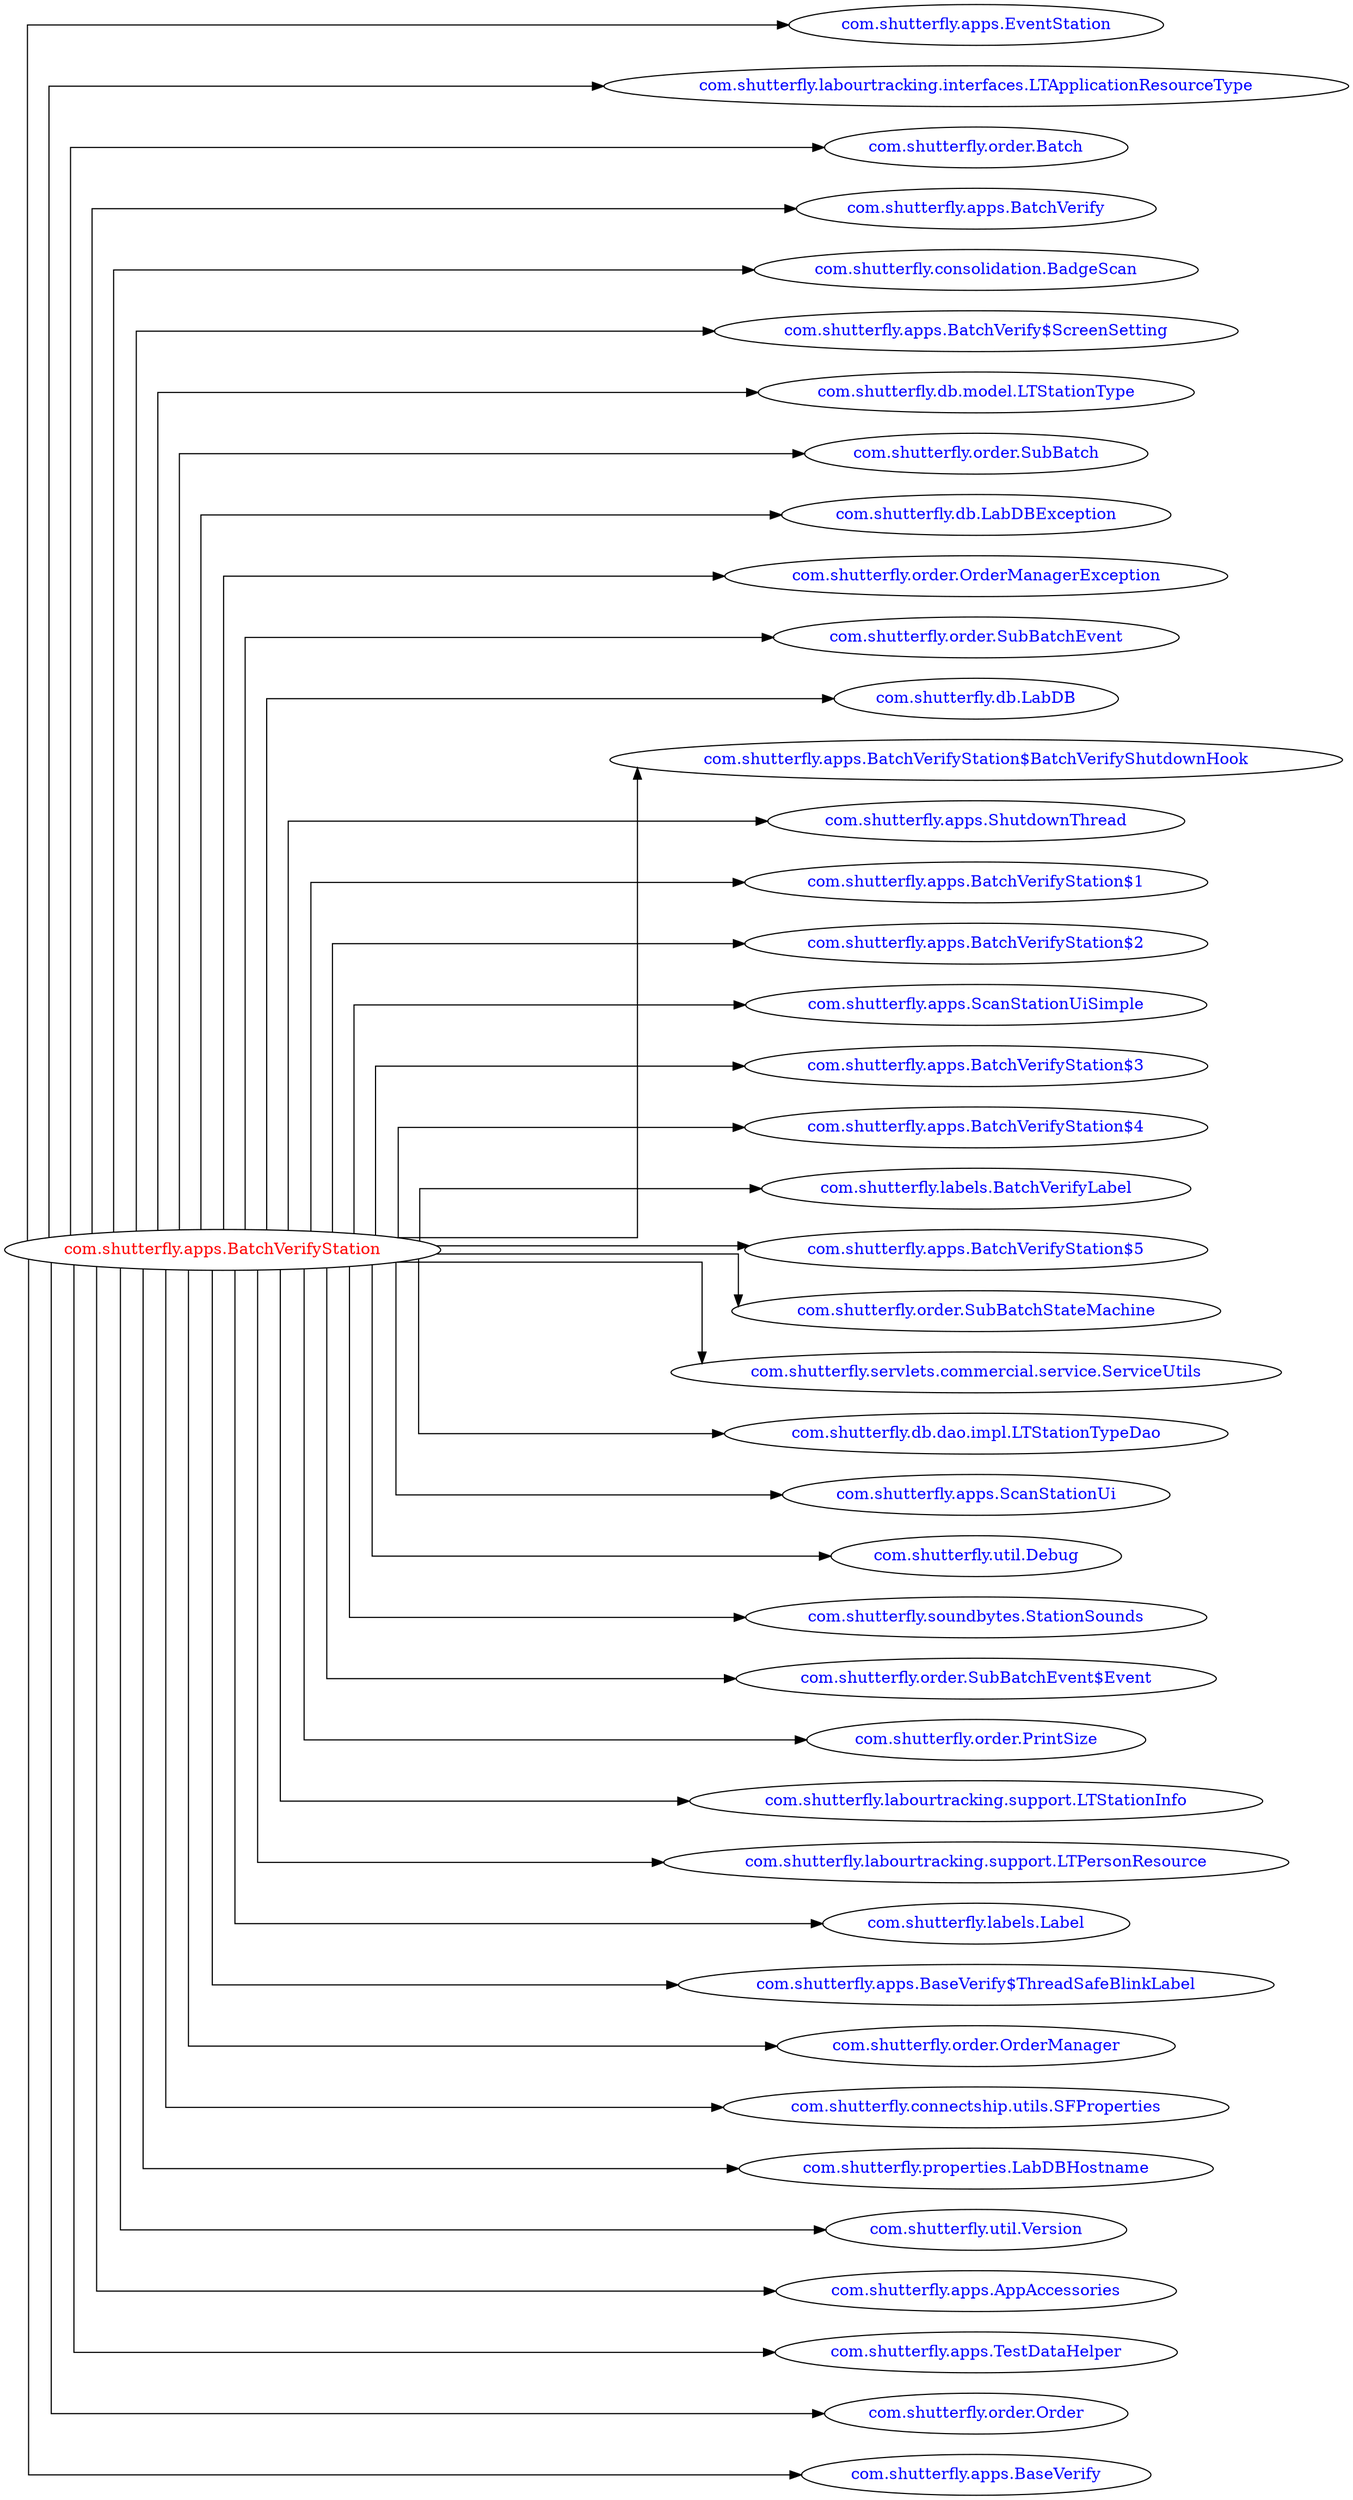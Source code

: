 digraph dependencyGraph {
 concentrate=true;
 ranksep="2.0";
 rankdir="LR"; 
 splines="ortho";
"com.shutterfly.apps.BatchVerifyStation" [fontcolor="red"];
"com.shutterfly.apps.EventStation" [ fontcolor="blue" ];
"com.shutterfly.apps.BatchVerifyStation"->"com.shutterfly.apps.EventStation";
"com.shutterfly.labourtracking.interfaces.LTApplicationResourceType" [ fontcolor="blue" ];
"com.shutterfly.apps.BatchVerifyStation"->"com.shutterfly.labourtracking.interfaces.LTApplicationResourceType";
"com.shutterfly.order.Batch" [ fontcolor="blue" ];
"com.shutterfly.apps.BatchVerifyStation"->"com.shutterfly.order.Batch";
"com.shutterfly.apps.BatchVerify" [ fontcolor="blue" ];
"com.shutterfly.apps.BatchVerifyStation"->"com.shutterfly.apps.BatchVerify";
"com.shutterfly.consolidation.BadgeScan" [ fontcolor="blue" ];
"com.shutterfly.apps.BatchVerifyStation"->"com.shutterfly.consolidation.BadgeScan";
"com.shutterfly.apps.BatchVerify$ScreenSetting" [ fontcolor="blue" ];
"com.shutterfly.apps.BatchVerifyStation"->"com.shutterfly.apps.BatchVerify$ScreenSetting";
"com.shutterfly.db.model.LTStationType" [ fontcolor="blue" ];
"com.shutterfly.apps.BatchVerifyStation"->"com.shutterfly.db.model.LTStationType";
"com.shutterfly.order.SubBatch" [ fontcolor="blue" ];
"com.shutterfly.apps.BatchVerifyStation"->"com.shutterfly.order.SubBatch";
"com.shutterfly.db.LabDBException" [ fontcolor="blue" ];
"com.shutterfly.apps.BatchVerifyStation"->"com.shutterfly.db.LabDBException";
"com.shutterfly.order.OrderManagerException" [ fontcolor="blue" ];
"com.shutterfly.apps.BatchVerifyStation"->"com.shutterfly.order.OrderManagerException";
"com.shutterfly.order.SubBatchEvent" [ fontcolor="blue" ];
"com.shutterfly.apps.BatchVerifyStation"->"com.shutterfly.order.SubBatchEvent";
"com.shutterfly.db.LabDB" [ fontcolor="blue" ];
"com.shutterfly.apps.BatchVerifyStation"->"com.shutterfly.db.LabDB";
"com.shutterfly.apps.BatchVerifyStation$BatchVerifyShutdownHook" [ fontcolor="blue" ];
"com.shutterfly.apps.BatchVerifyStation"->"com.shutterfly.apps.BatchVerifyStation$BatchVerifyShutdownHook";
"com.shutterfly.apps.ShutdownThread" [ fontcolor="blue" ];
"com.shutterfly.apps.BatchVerifyStation"->"com.shutterfly.apps.ShutdownThread";
"com.shutterfly.apps.BatchVerifyStation$1" [ fontcolor="blue" ];
"com.shutterfly.apps.BatchVerifyStation"->"com.shutterfly.apps.BatchVerifyStation$1";
"com.shutterfly.apps.BatchVerifyStation$2" [ fontcolor="blue" ];
"com.shutterfly.apps.BatchVerifyStation"->"com.shutterfly.apps.BatchVerifyStation$2";
"com.shutterfly.apps.ScanStationUiSimple" [ fontcolor="blue" ];
"com.shutterfly.apps.BatchVerifyStation"->"com.shutterfly.apps.ScanStationUiSimple";
"com.shutterfly.apps.BatchVerifyStation$3" [ fontcolor="blue" ];
"com.shutterfly.apps.BatchVerifyStation"->"com.shutterfly.apps.BatchVerifyStation$3";
"com.shutterfly.apps.BatchVerifyStation$4" [ fontcolor="blue" ];
"com.shutterfly.apps.BatchVerifyStation"->"com.shutterfly.apps.BatchVerifyStation$4";
"com.shutterfly.labels.BatchVerifyLabel" [ fontcolor="blue" ];
"com.shutterfly.apps.BatchVerifyStation"->"com.shutterfly.labels.BatchVerifyLabel";
"com.shutterfly.apps.BatchVerifyStation$5" [ fontcolor="blue" ];
"com.shutterfly.apps.BatchVerifyStation"->"com.shutterfly.apps.BatchVerifyStation$5";
"com.shutterfly.order.SubBatchStateMachine" [ fontcolor="blue" ];
"com.shutterfly.apps.BatchVerifyStation"->"com.shutterfly.order.SubBatchStateMachine";
"com.shutterfly.servlets.commercial.service.ServiceUtils" [ fontcolor="blue" ];
"com.shutterfly.apps.BatchVerifyStation"->"com.shutterfly.servlets.commercial.service.ServiceUtils";
"com.shutterfly.db.dao.impl.LTStationTypeDao" [ fontcolor="blue" ];
"com.shutterfly.apps.BatchVerifyStation"->"com.shutterfly.db.dao.impl.LTStationTypeDao";
"com.shutterfly.apps.ScanStationUi" [ fontcolor="blue" ];
"com.shutterfly.apps.BatchVerifyStation"->"com.shutterfly.apps.ScanStationUi";
"com.shutterfly.util.Debug" [ fontcolor="blue" ];
"com.shutterfly.apps.BatchVerifyStation"->"com.shutterfly.util.Debug";
"com.shutterfly.soundbytes.StationSounds" [ fontcolor="blue" ];
"com.shutterfly.apps.BatchVerifyStation"->"com.shutterfly.soundbytes.StationSounds";
"com.shutterfly.order.SubBatchEvent$Event" [ fontcolor="blue" ];
"com.shutterfly.apps.BatchVerifyStation"->"com.shutterfly.order.SubBatchEvent$Event";
"com.shutterfly.order.PrintSize" [ fontcolor="blue" ];
"com.shutterfly.apps.BatchVerifyStation"->"com.shutterfly.order.PrintSize";
"com.shutterfly.labourtracking.support.LTStationInfo" [ fontcolor="blue" ];
"com.shutterfly.apps.BatchVerifyStation"->"com.shutterfly.labourtracking.support.LTStationInfo";
"com.shutterfly.labourtracking.support.LTPersonResource" [ fontcolor="blue" ];
"com.shutterfly.apps.BatchVerifyStation"->"com.shutterfly.labourtracking.support.LTPersonResource";
"com.shutterfly.labels.Label" [ fontcolor="blue" ];
"com.shutterfly.apps.BatchVerifyStation"->"com.shutterfly.labels.Label";
"com.shutterfly.apps.BaseVerify$ThreadSafeBlinkLabel" [ fontcolor="blue" ];
"com.shutterfly.apps.BatchVerifyStation"->"com.shutterfly.apps.BaseVerify$ThreadSafeBlinkLabel";
"com.shutterfly.order.OrderManager" [ fontcolor="blue" ];
"com.shutterfly.apps.BatchVerifyStation"->"com.shutterfly.order.OrderManager";
"com.shutterfly.connectship.utils.SFProperties" [ fontcolor="blue" ];
"com.shutterfly.apps.BatchVerifyStation"->"com.shutterfly.connectship.utils.SFProperties";
"com.shutterfly.properties.LabDBHostname" [ fontcolor="blue" ];
"com.shutterfly.apps.BatchVerifyStation"->"com.shutterfly.properties.LabDBHostname";
"com.shutterfly.util.Version" [ fontcolor="blue" ];
"com.shutterfly.apps.BatchVerifyStation"->"com.shutterfly.util.Version";
"com.shutterfly.apps.AppAccessories" [ fontcolor="blue" ];
"com.shutterfly.apps.BatchVerifyStation"->"com.shutterfly.apps.AppAccessories";
"com.shutterfly.apps.TestDataHelper" [ fontcolor="blue" ];
"com.shutterfly.apps.BatchVerifyStation"->"com.shutterfly.apps.TestDataHelper";
"com.shutterfly.order.Order" [ fontcolor="blue" ];
"com.shutterfly.apps.BatchVerifyStation"->"com.shutterfly.order.Order";
"com.shutterfly.apps.BaseVerify" [ fontcolor="blue" ];
"com.shutterfly.apps.BatchVerifyStation"->"com.shutterfly.apps.BaseVerify";
}